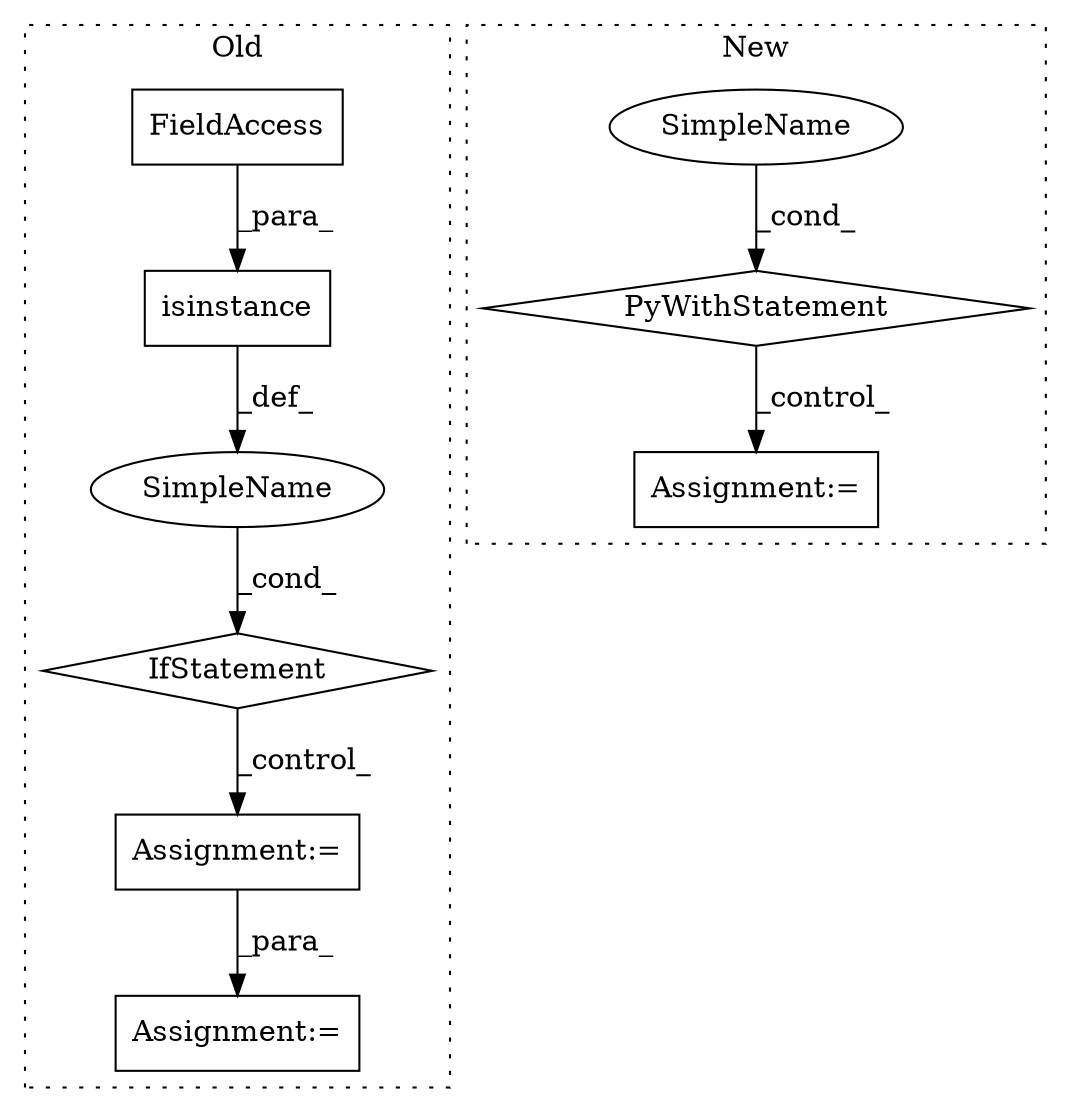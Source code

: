 digraph G {
subgraph cluster0 {
1 [label="isinstance" a="32" s="991,1031" l="11,1" shape="box"];
3 [label="IfStatement" a="25" s="987,1032" l="4,2" shape="diamond"];
4 [label="Assignment:=" a="7" s="1059" l="1" shape="box"];
5 [label="SimpleName" a="42" s="" l="" shape="ellipse"];
6 [label="FieldAccess" a="22" s="1012" l="19" shape="box"];
9 [label="Assignment:=" a="7" s="1393" l="1" shape="box"];
label = "Old";
style="dotted";
}
subgraph cluster1 {
2 [label="PyWithStatement" a="104" s="2862,2918" l="10,2" shape="diamond"];
7 [label="Assignment:=" a="7" s="3305" l="1" shape="box"];
8 [label="SimpleName" a="42" s="" l="" shape="ellipse"];
label = "New";
style="dotted";
}
1 -> 5 [label="_def_"];
2 -> 7 [label="_control_"];
3 -> 4 [label="_control_"];
4 -> 9 [label="_para_"];
5 -> 3 [label="_cond_"];
6 -> 1 [label="_para_"];
8 -> 2 [label="_cond_"];
}